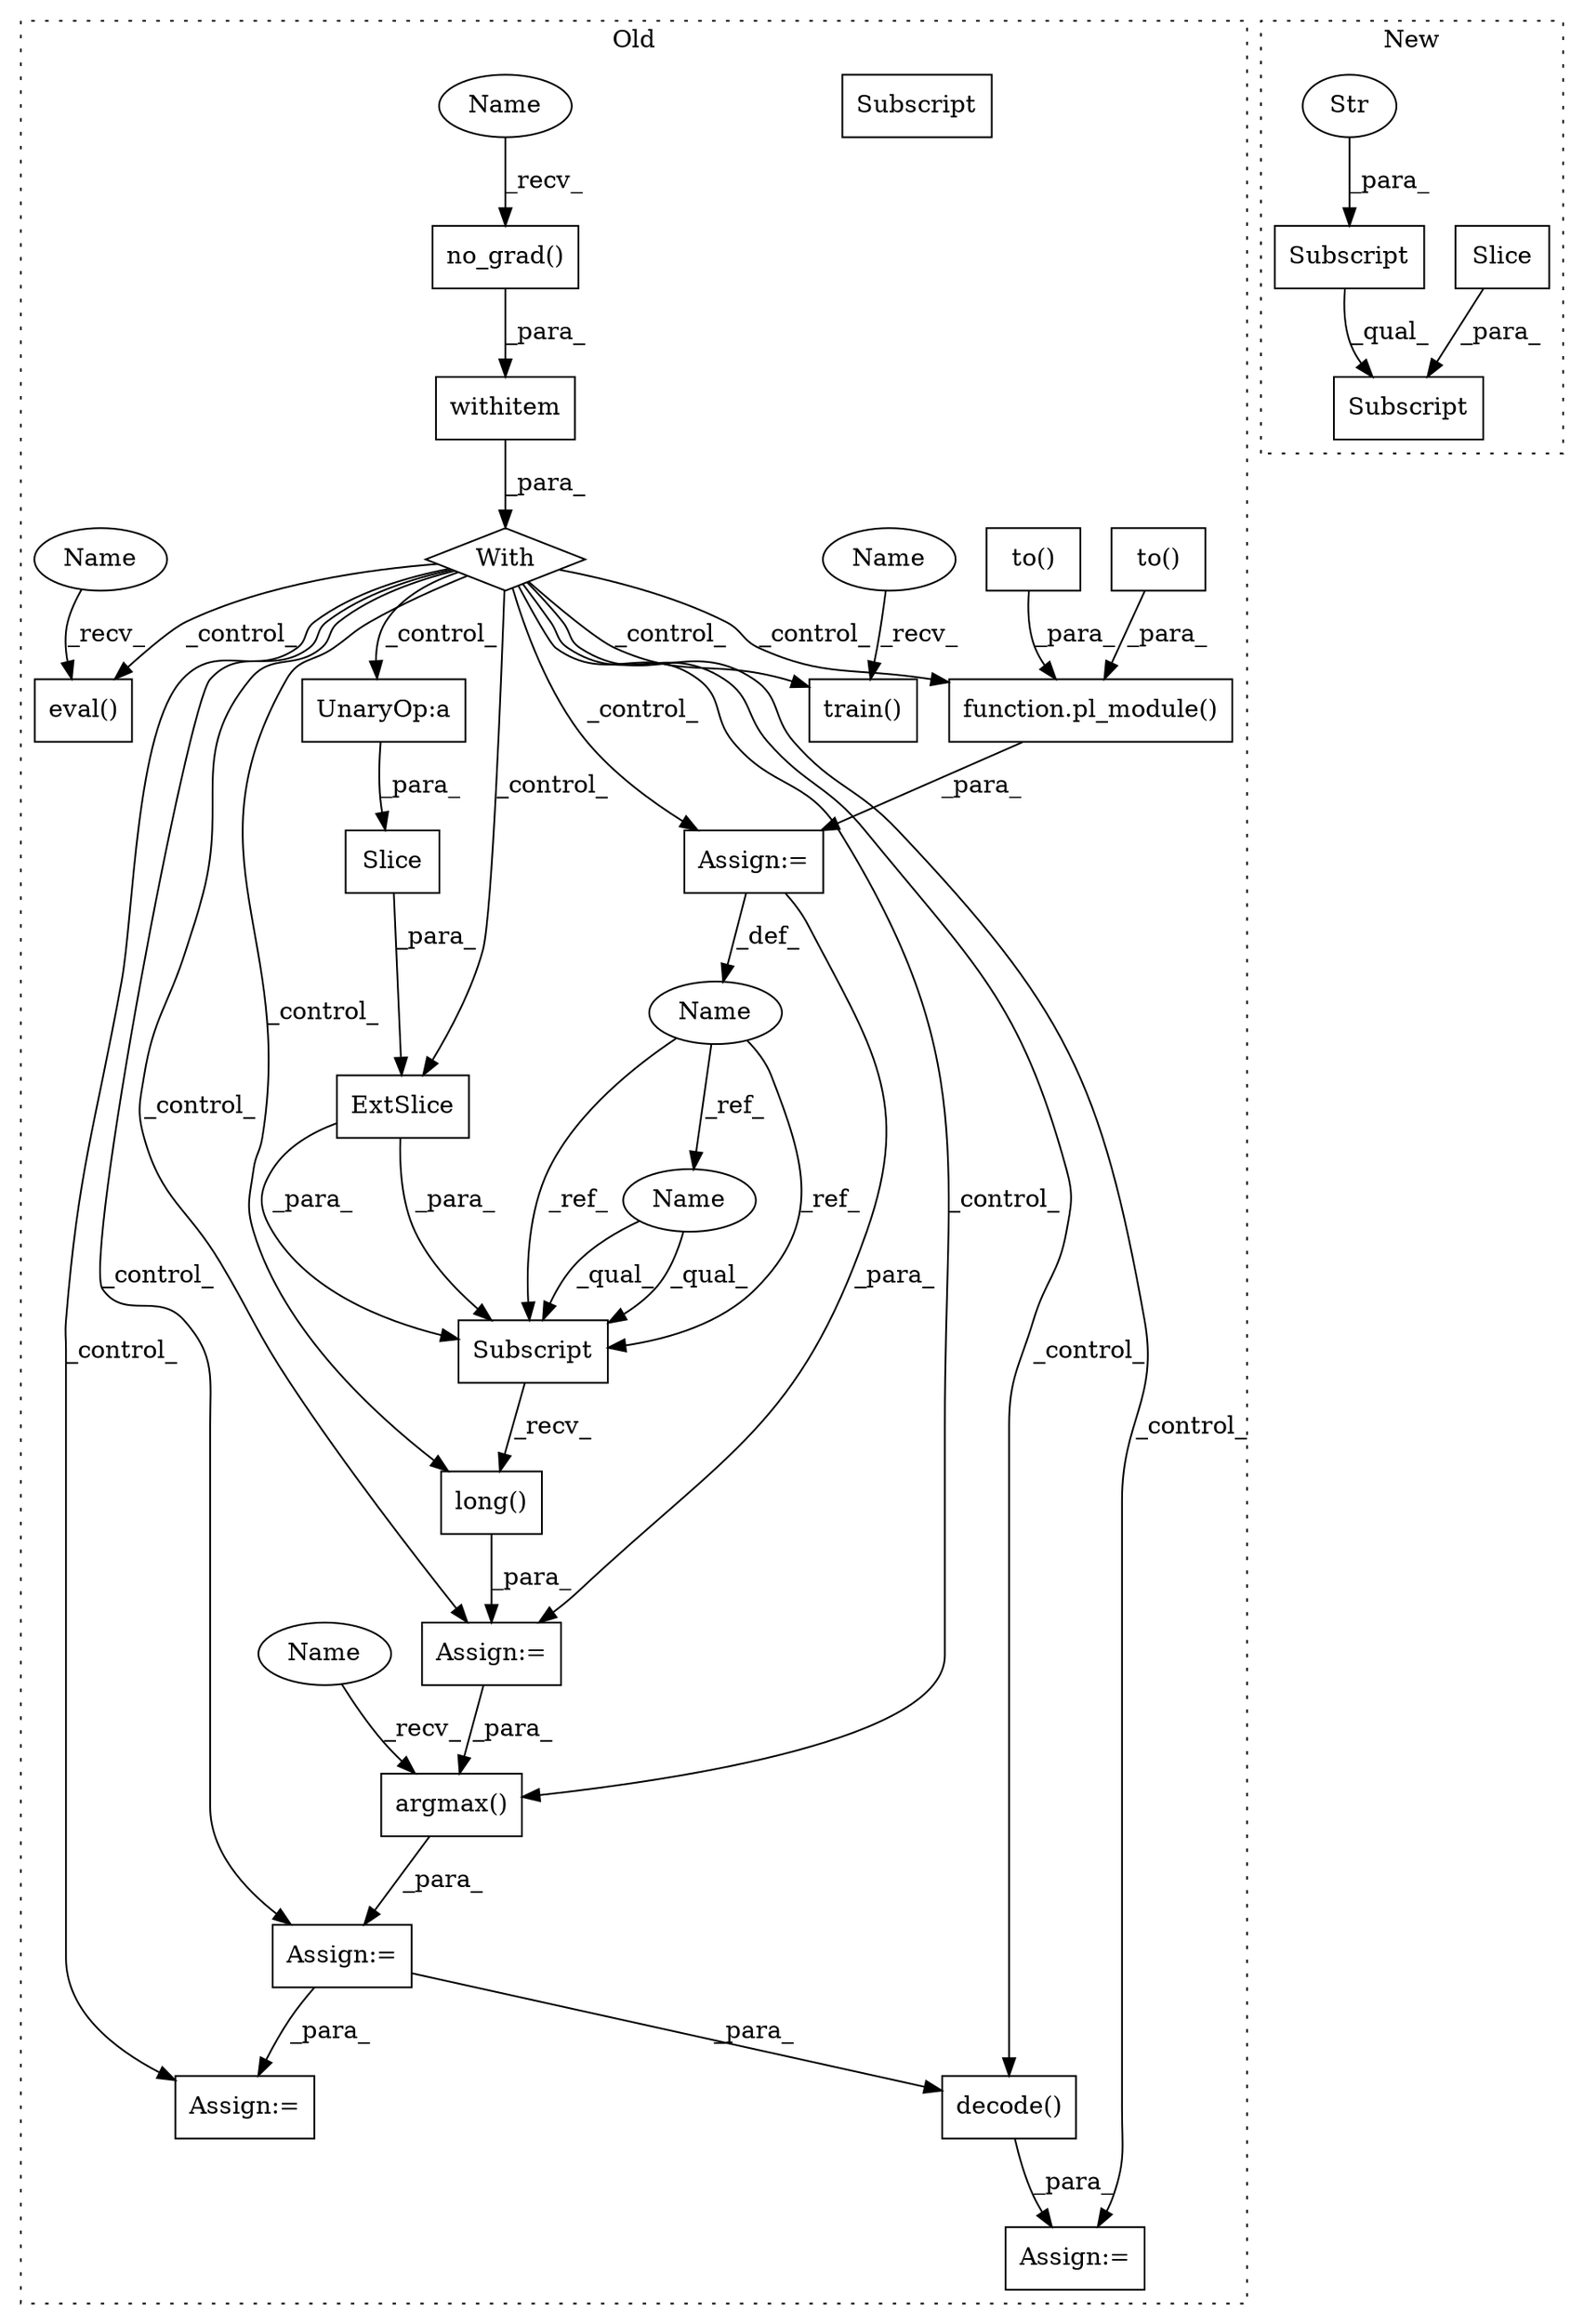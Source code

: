 digraph G {
subgraph cluster0 {
1 [label="argmax()" a="75" s="15582,15605" l="13,11" shape="box"];
3 [label="Assign:=" a="68" s="15579" l="3" shape="box"];
4 [label="Assign:=" a="68" s="15702" l="3" shape="box"];
6 [label="no_grad()" a="75" s="15389" l="15" shape="box"];
7 [label="UnaryOp:a" a="61" s="15522" l="24" shape="box"];
9 [label="function.pl_module()" a="75" s="15464,15481" l="10,1" shape="box"];
10 [label="long()" a="75" s="15512" l="43" shape="box"];
11 [label="Subscript" a="63" s="15512,0" l="36,0" shape="box"];
12 [label="With" a="39" s="15384,15394" l="5,28" shape="diamond"];
13 [label="withitem" a="49" s="15389" l="5" shape="box"];
14 [label="Slice" a="80" s="15522" l="24" shape="box"];
16 [label="Name" a="87" s="15455" l="6" shape="ellipse"];
17 [label="eval()" a="75" s="15422" l="16" shape="box"];
18 [label="ExtSlice" a="85" s="15512" l="6" shape="box"];
19 [label="to()" a="75" s="15342,15363" l="5,1" shape="box"];
20 [label="decode()" a="75" s="15705,15733" l="21,16" shape="box"];
21 [label="to()" a="75" s="15300,15324" l="8,1" shape="box"];
22 [label="Assign:=" a="68" s="15461" l="3" shape="box"];
23 [label="Assign:=" a="68" s="15640" l="4" shape="box"];
24 [label="Assign:=" a="68" s="15509" l="3" shape="box"];
25 [label="train()" a="75" s="15783" l="17" shape="box"];
26 [label="Subscript" a="63" s="15512,0" l="36,0" shape="box"];
27 [label="Name" a="87" s="15512" l="6" shape="ellipse"];
28 [label="Name" a="87" s="15582" l="5" shape="ellipse"];
29 [label="Name" a="87" s="15389" l="5" shape="ellipse"];
30 [label="Name" a="87" s="15422" l="9" shape="ellipse"];
31 [label="Name" a="87" s="15783" l="9" shape="ellipse"];
label = "Old";
style="dotted";
}
subgraph cluster1 {
2 [label="Subscript" a="63" s="14750,0" l="12,0" shape="box"];
5 [label="Str" a="66" s="14758" l="3" shape="ellipse"];
8 [label="Subscript" a="63" s="14750,0" l="16,0" shape="box"];
15 [label="Slice" a="80" s="14763" l="2" shape="box"];
label = "New";
style="dotted";
}
1 -> 3 [label="_para_"];
2 -> 8 [label="_qual_"];
3 -> 23 [label="_para_"];
3 -> 20 [label="_para_"];
5 -> 2 [label="_para_"];
6 -> 13 [label="_para_"];
7 -> 14 [label="_para_"];
9 -> 22 [label="_para_"];
10 -> 24 [label="_para_"];
12 -> 9 [label="_control_"];
12 -> 10 [label="_control_"];
12 -> 1 [label="_control_"];
12 -> 18 [label="_control_"];
12 -> 25 [label="_control_"];
12 -> 7 [label="_control_"];
12 -> 17 [label="_control_"];
12 -> 20 [label="_control_"];
12 -> 3 [label="_control_"];
12 -> 23 [label="_control_"];
12 -> 24 [label="_control_"];
12 -> 4 [label="_control_"];
12 -> 22 [label="_control_"];
13 -> 12 [label="_para_"];
14 -> 18 [label="_para_"];
15 -> 8 [label="_para_"];
16 -> 27 [label="_ref_"];
16 -> 26 [label="_ref_"];
16 -> 26 [label="_ref_"];
18 -> 26 [label="_para_"];
18 -> 26 [label="_para_"];
19 -> 9 [label="_para_"];
20 -> 4 [label="_para_"];
21 -> 9 [label="_para_"];
22 -> 16 [label="_def_"];
22 -> 24 [label="_para_"];
24 -> 1 [label="_para_"];
26 -> 10 [label="_recv_"];
27 -> 26 [label="_qual_"];
27 -> 26 [label="_qual_"];
28 -> 1 [label="_recv_"];
29 -> 6 [label="_recv_"];
30 -> 17 [label="_recv_"];
31 -> 25 [label="_recv_"];
}
